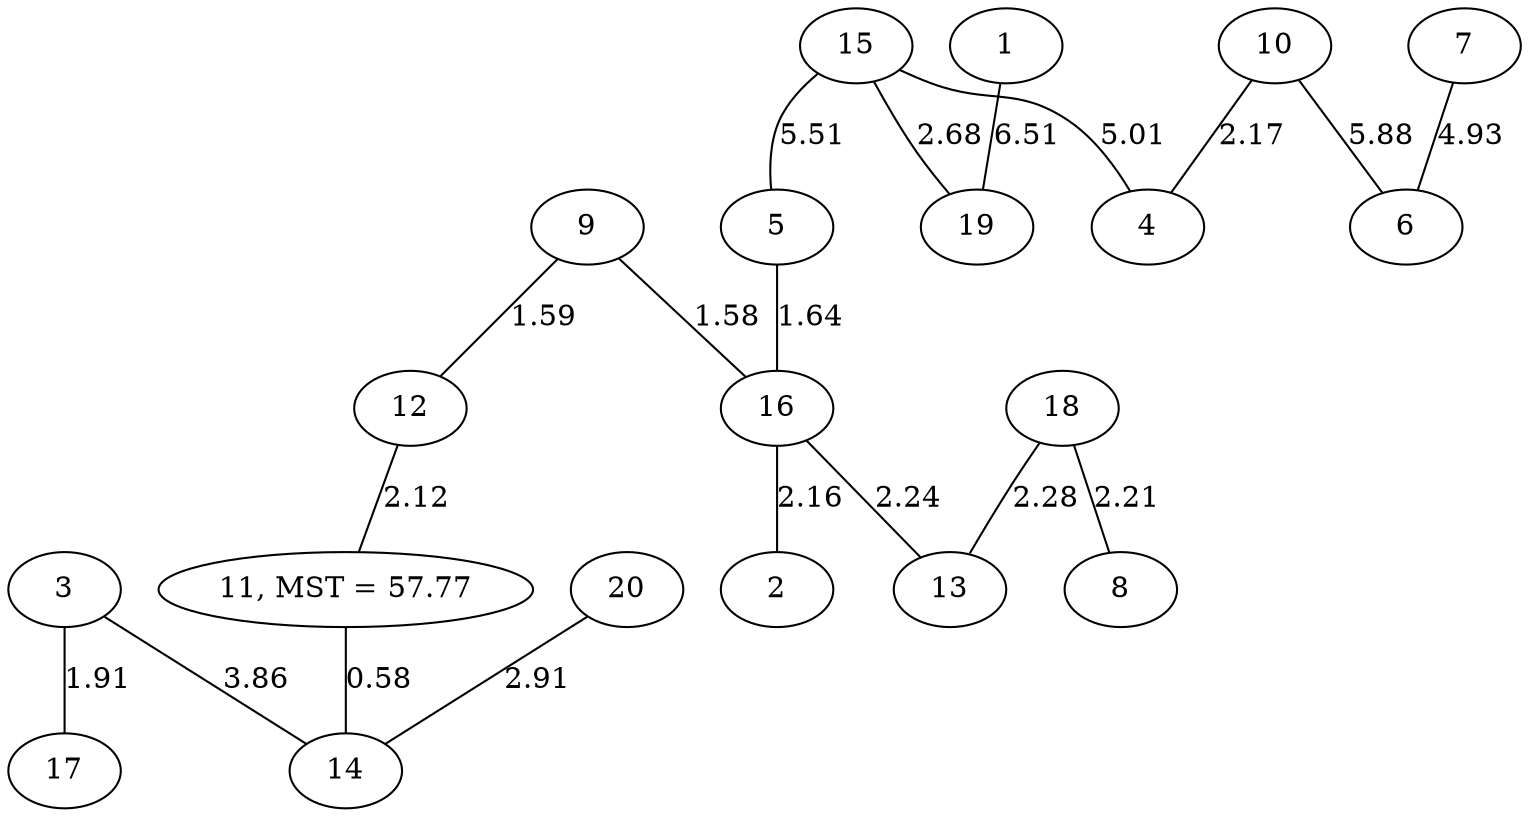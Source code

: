 graph kruskalD_Erdos_Renyi{
11--14 [label=0.58]
9--16 [label=1.58]
9--12 [label=1.59]
5--16 [label=1.64]
3--17 [label=1.91]
12--11 [label=2.12]
16--2 [label=2.16]
10--4 [label=2.17]
18--8 [label=2.21]
16--13 [label=2.24]
18--13 [label=2.28]
15--19 [label=2.68]
20--14 [label=2.91]
3--14 [label=3.86]
7--6 [label=4.93]
15--4 [label=5.01]
15--5 [label=5.51]
10--6 [label=5.88]
1--19 [label=6.51]
11 [label="11, MST = 57.77"]
}
